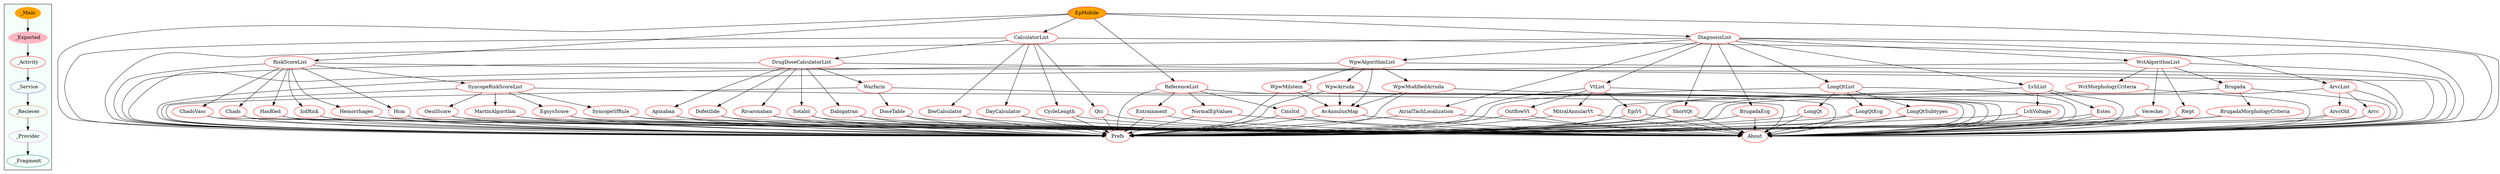 digraph G {
subgraph cluster_legend{ 
bgcolor=mintcream;
_Activity[color = red];
_Service[color = royalblue];
_Provider[color = violet];
_Reciever[color = peru];
_Fragment[color = teal];
_Main[style=filled, fillcolor=orange, color = mintcream];
_Exported[style=filled, fillcolor=lightpink, color = mintcream];
_Main -> _Exported -> _Activity -> _Service -> _Reciever -> _Provider -> _Fragment; 
}
WctMorphologyCriteria[color = red];
CmsIcd[color = red];
Brugada[color = red];
EpiVt[color = red];
ArvcOld[color = red];
Rwpt[color = red];
Prefs[color = red];
HasBled[color = red];
Warfarin[color = red];
Hcm[color = red];
OesilScore[color = red];
Arvc[color = red];
DoseTable[color = red];
WpwModifiedArruda[color = red];
Qtc[color = red];
Dofetilide[color = red];
LongQtEcg[color = red];
EpMobile[style=filled, fillcolor=orange, color = red];
LvhList[color = red];
CalculatorList[color = red];
WpwMilstein[color = red];
MartinAlgorithm[color = red];
DiagnosisList[color = red];
Rivaroxaban[color = red];
Entrainment[color = red];
IcdRisk[color = red];
Sotalol[color = red];
Hemorrhages[color = red];
Dabigatran[color = red];
LongQt[color = red];
AvAnnulusMap[color = red];
MitralAnnularVt[color = red];
VtList[color = red];
AtrialTachLocalization[color = red];
ReferenceList[color = red];
IbwCalculator[color = red];
About[color = red];
Chads[color = red];
SyncopeRiskScoreList[color = red];
EgsysScore[color = red];
WctAlgorithmList[color = red];
SyncopeSfRule[color = red];
OutflowVt[color = red];
Vereckei[color = red];
RiskScoreList[color = red];
BrugadaMorphologyCriteria[color = red];
LongQtSubtypes[color = red];
ShortQt[color = red];
DrugDoseCalculatorList[color = red];
WpwArruda[color = red];
NormalEpValues[color = red];
Apixaban[color = red];
ChadsVasc[color = red];
BrugadaEcg[color = red];
LvhVoltage[color = red];
DayCalculator[color = red];
CycleLength[color = red];
WpwAlgorithmList[color = red];
Estes[color = red];
LongQtList[color = red];
ArvcList[color = red];
CmsIcd->About;
CmsIcd->Prefs;
WctMorphologyCriteria->Prefs;
WctMorphologyCriteria->About;
EpiVt->Prefs;
EpiVt->About;
Brugada->Prefs;
Brugada->BrugadaMorphologyCriteria;
Brugada->About;
ArvcOld->Prefs;
ArvcOld->About;
Rwpt->About;
Rwpt->Prefs;
HasBled->Prefs;
HasBled->About;
Warfarin->About;
Warfarin->Prefs;
Warfarin->DoseTable;
Hcm->Prefs;
Hcm->About;
OesilScore->About;
OesilScore->Prefs;
Arvc->Prefs;
Arvc->About;
DoseTable->Prefs;
DoseTable->About;
WpwModifiedArruda->AvAnnulusMap;
WpwModifiedArruda->Prefs;
WpwModifiedArruda->About;
Qtc->Prefs;
Qtc->About;
Dofetilide->Prefs;
Dofetilide->About;
LongQtEcg->Prefs;
LongQtEcg->About;
EpMobile->RiskScoreList;
EpMobile->About;
EpMobile->ReferenceList;
EpMobile->CalculatorList;
EpMobile->Prefs;
EpMobile->DiagnosisList;
LvhList->Prefs;
LvhList->About;
LvhList->Estes;
LvhList->LvhVoltage;
CalculatorList->IbwCalculator;
CalculatorList->DrugDoseCalculatorList;
CalculatorList->Prefs;
CalculatorList->DayCalculator;
CalculatorList->CycleLength;
CalculatorList->About;
CalculatorList->Qtc;
WpwMilstein->Prefs;
WpwMilstein->About;
WpwMilstein->AvAnnulusMap;
MartinAlgorithm->About;
MartinAlgorithm->Prefs;
DiagnosisList->AtrialTachLocalization;
DiagnosisList->WpwAlgorithmList;
DiagnosisList->About;
DiagnosisList->Prefs;
DiagnosisList->BrugadaEcg;
DiagnosisList->WctAlgorithmList;
DiagnosisList->LvhList;
DiagnosisList->ArvcList;
DiagnosisList->VtList;
DiagnosisList->ShortQt;
DiagnosisList->LongQtList;
Rivaroxaban->About;
Rivaroxaban->Prefs;
Entrainment->Prefs;
Entrainment->About;
IcdRisk->Prefs;
IcdRisk->About;
Sotalol->About;
Sotalol->Prefs;
Hemorrhages->About;
Hemorrhages->Prefs;
LongQt->About;
LongQt->Prefs;
Dabigatran->Prefs;
Dabigatran->About;
AvAnnulusMap->About;
AvAnnulusMap->Prefs;
MitralAnnularVt->About;
MitralAnnularVt->Prefs;
VtList->EpiVt;
VtList->About;
VtList->MitralAnnularVt;
VtList->OutflowVt;
VtList->Prefs;
AtrialTachLocalization->About;
AtrialTachLocalization->Prefs;
ReferenceList->Prefs;
ReferenceList->Entrainment;
ReferenceList->About;
ReferenceList->NormalEpValues;
ReferenceList->CmsIcd;
IbwCalculator->Prefs;
IbwCalculator->About;
SyncopeRiskScoreList->EgsysScore;
SyncopeRiskScoreList->About;
SyncopeRiskScoreList->MartinAlgorithm;
SyncopeRiskScoreList->Prefs;
SyncopeRiskScoreList->OesilScore;
SyncopeRiskScoreList->SyncopeSfRule;
Chads->About;
Chads->Prefs;
EgsysScore->About;
EgsysScore->Prefs;
WctAlgorithmList->Rwpt;
WctAlgorithmList->About;
WctAlgorithmList->WctMorphologyCriteria;
WctAlgorithmList->Prefs;
WctAlgorithmList->Vereckei;
WctAlgorithmList->Brugada;
SyncopeSfRule->About;
SyncopeSfRule->Prefs;
OutflowVt->Prefs;
OutflowVt->About;
Vereckei->About;
Vereckei->Prefs;
RiskScoreList->Hcm;
RiskScoreList->Chads;
RiskScoreList->HasBled;
RiskScoreList->ChadsVasc;
RiskScoreList->SyncopeRiskScoreList;
RiskScoreList->Hemorrhages;
RiskScoreList->Prefs;
RiskScoreList->IcdRisk;
RiskScoreList->About;
BrugadaMorphologyCriteria->Prefs;
BrugadaMorphologyCriteria->About;
LongQtSubtypes->Prefs;
LongQtSubtypes->About;
DrugDoseCalculatorList->Apixaban;
DrugDoseCalculatorList->Rivaroxaban;
DrugDoseCalculatorList->Prefs;
DrugDoseCalculatorList->About;
DrugDoseCalculatorList->Warfarin;
DrugDoseCalculatorList->Dofetilide;
DrugDoseCalculatorList->Dabigatran;
DrugDoseCalculatorList->Sotalol;
ShortQt->Prefs;
ShortQt->About;
WpwArruda->About;
WpwArruda->AvAnnulusMap;
WpwArruda->Prefs;
NormalEpValues->Prefs;
NormalEpValues->About;
Apixaban->About;
Apixaban->Prefs;
BrugadaEcg->About;
BrugadaEcg->Prefs;
ChadsVasc->Prefs;
ChadsVasc->About;
LvhVoltage->About;
LvhVoltage->Prefs;
DayCalculator->About;
DayCalculator->Prefs;
CycleLength->Prefs;
CycleLength->About;
WpwAlgorithmList->Prefs;
WpwAlgorithmList->WpwMilstein;
WpwAlgorithmList->AvAnnulusMap;
WpwAlgorithmList->WpwModifiedArruda;
WpwAlgorithmList->WpwArruda;
WpwAlgorithmList->About;
LongQtList->LongQtEcg;
LongQtList->LongQtSubtypes;
LongQtList->LongQt;
LongQtList->About;
LongQtList->Prefs;
Estes->About;
Estes->Prefs;
ArvcList->ArvcOld;
ArvcList->About;
ArvcList->Arvc;
ArvcList->Prefs;
}
